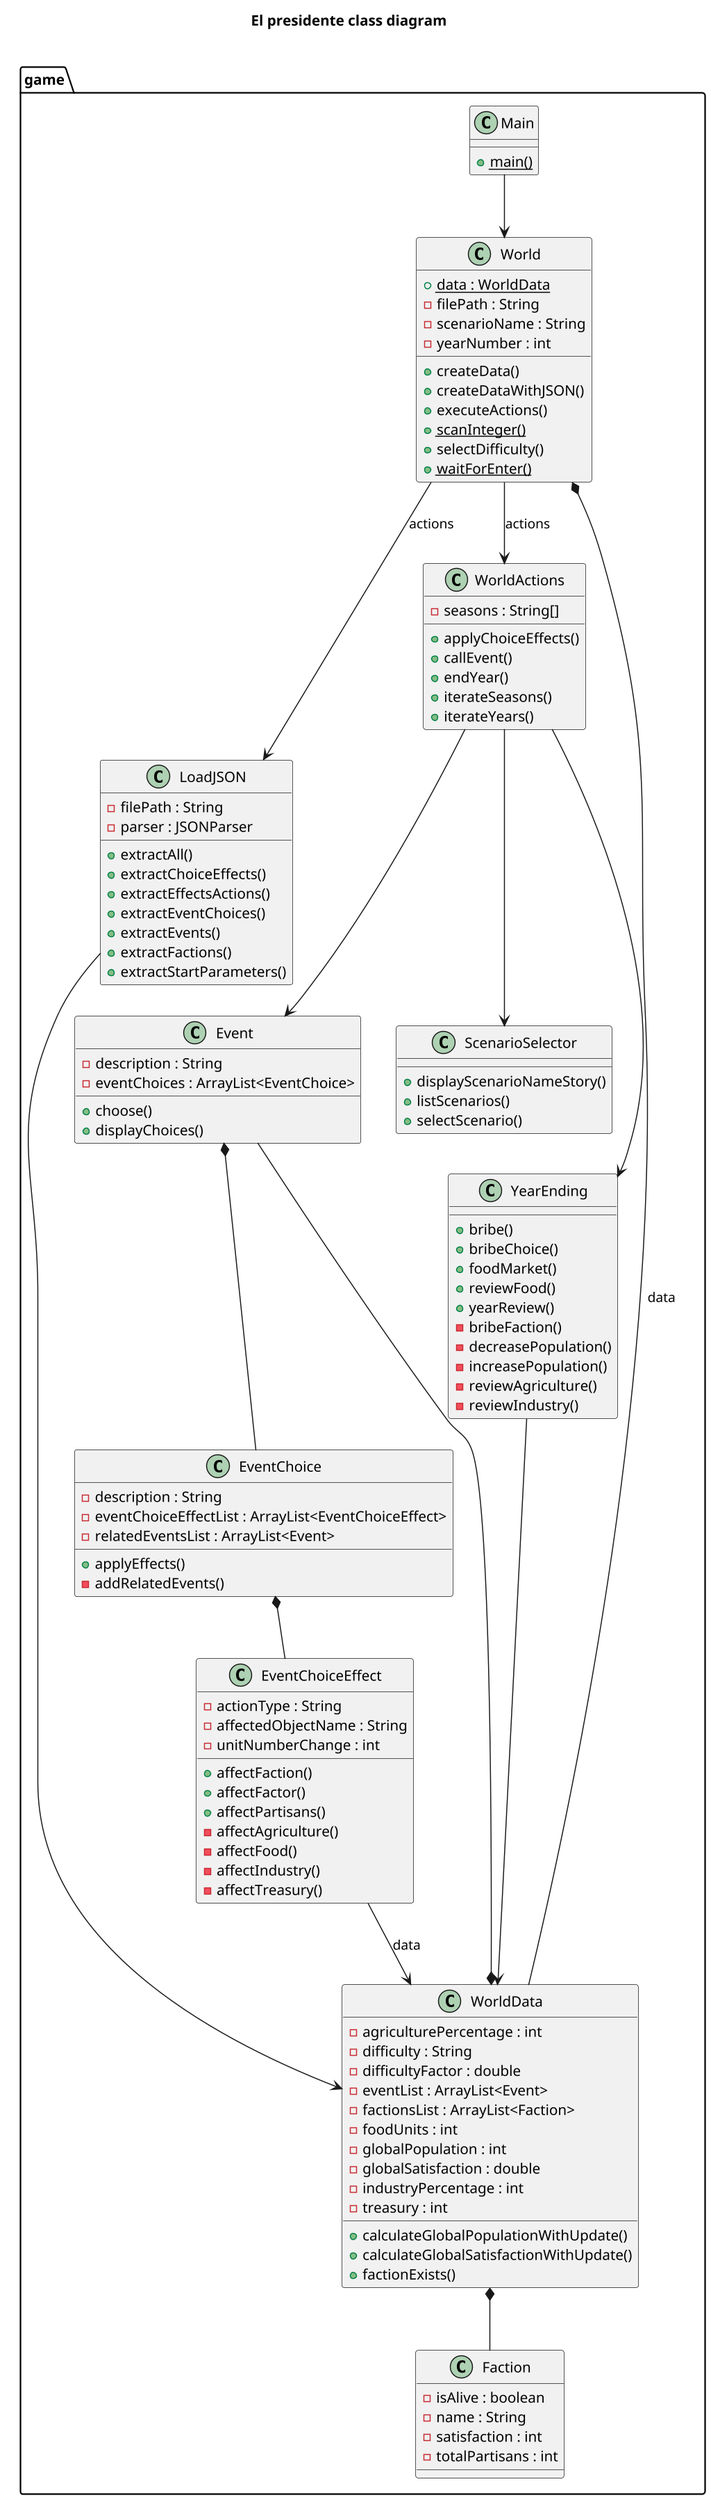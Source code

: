 @startuml

title  El presidente class diagram\n
scale 1024 width

    namespace game {
      class game.Event {
          - description : String
          - eventChoices : ArrayList<EventChoice>
          + choose()
          + displayChoices()
      }
    }

  

    namespace game {
      class game.EventChoice {
          - description : String
          - eventChoiceEffectList : ArrayList<EventChoiceEffect>
          - relatedEventsList : ArrayList<Event>
          + applyEffects()
          - addRelatedEvents()
      }
    }

  


    namespace game {
      class game.EventChoiceEffect {
          - actionType : String
          - affectedObjectName : String
          - unitNumberChange : int
          + affectFaction()
          + affectFactor()
          + affectPartisans()
          - affectAgriculture()
          - affectFood()
          - affectIndustry()
          - affectTreasury()
      }
    }

  


    namespace game {
      class game.Faction {
          - isAlive : boolean
          - name : String
          - satisfaction : int
          - totalPartisans : int
      }
    }

  


    namespace game {
      class game.LoadJSON {
          - filePath : String
          - parser : JSONParser
          + extractAll()
          + extractChoiceEffects()
          + extractEffectsActions()
          + extractEventChoices()
          + extractEvents()
          + extractFactions()
          + extractStartParameters()
      }
    }

  


    namespace game {
      class game.Main {
          {static} + main()
      }
    }

  


    namespace game {
      class game.ScenarioSelector {
          + displayScenarioNameStory()
          + listScenarios()
          + selectScenario()
      }
    }

  


    namespace game {
      class game.World {
          {static} + data : WorldData
          - filePath : String
          - scenarioName : String
          - yearNumber : int
          + createData()
          + createDataWithJSON()
          + executeActions()
          {static} + scanInteger()
          + selectDifficulty()
          {static} + waitForEnter()
      }
    }

  


    namespace game {
      class game.WorldActions {
          - seasons : String[]
          + applyChoiceEffects()
          + callEvent()
          + endYear()
          + iterateSeasons()
          + iterateYears()
      }
    }

  


    namespace game {
      class game.WorldData {
          - agriculturePercentage : int
          - difficulty : String
          - difficultyFactor : double
          - eventList : ArrayList<Event>
          - factionsList : ArrayList<Faction>
          - foodUnits : int
          - globalPopulation : int
          - globalSatisfaction : double
          - industryPercentage : int
          - treasury : int
          + calculateGlobalPopulationWithUpdate()
          + calculateGlobalSatisfactionWithUpdate()
          + factionExists()
      }
    }

  


    namespace game {
      class game.YearEnding {
          + bribe()
          + bribeChoice()
          + foodMarket()
          + reviewFood()
          + yearReview()
          - bribeFaction()
          - decreasePopulation()
          - increasePopulation()
          - reviewAgriculture()
          - reviewIndustry()
      }
    }

  

  game.EventChoiceEffect --> game.WorldData : data
  game.LoadJSON --> game.WorldData
  game.World *-- game.WorldData : data
  game.World --> game.WorldActions : actions
  game.World --> game.LoadJSON : actions
  game.YearEnding --> game.WorldData
  game.WorldData *-- game.Event
  game.WorldData *-- game.Faction
  game.Event *-- game.EventChoice
  game.EventChoice *-- game.EventChoiceEffect
  game.Main --> game.World
  game.WorldActions --> game.ScenarioSelector
  game.WorldActions --> game.YearEnding
  game.WorldActions --> game.Event


@enduml

